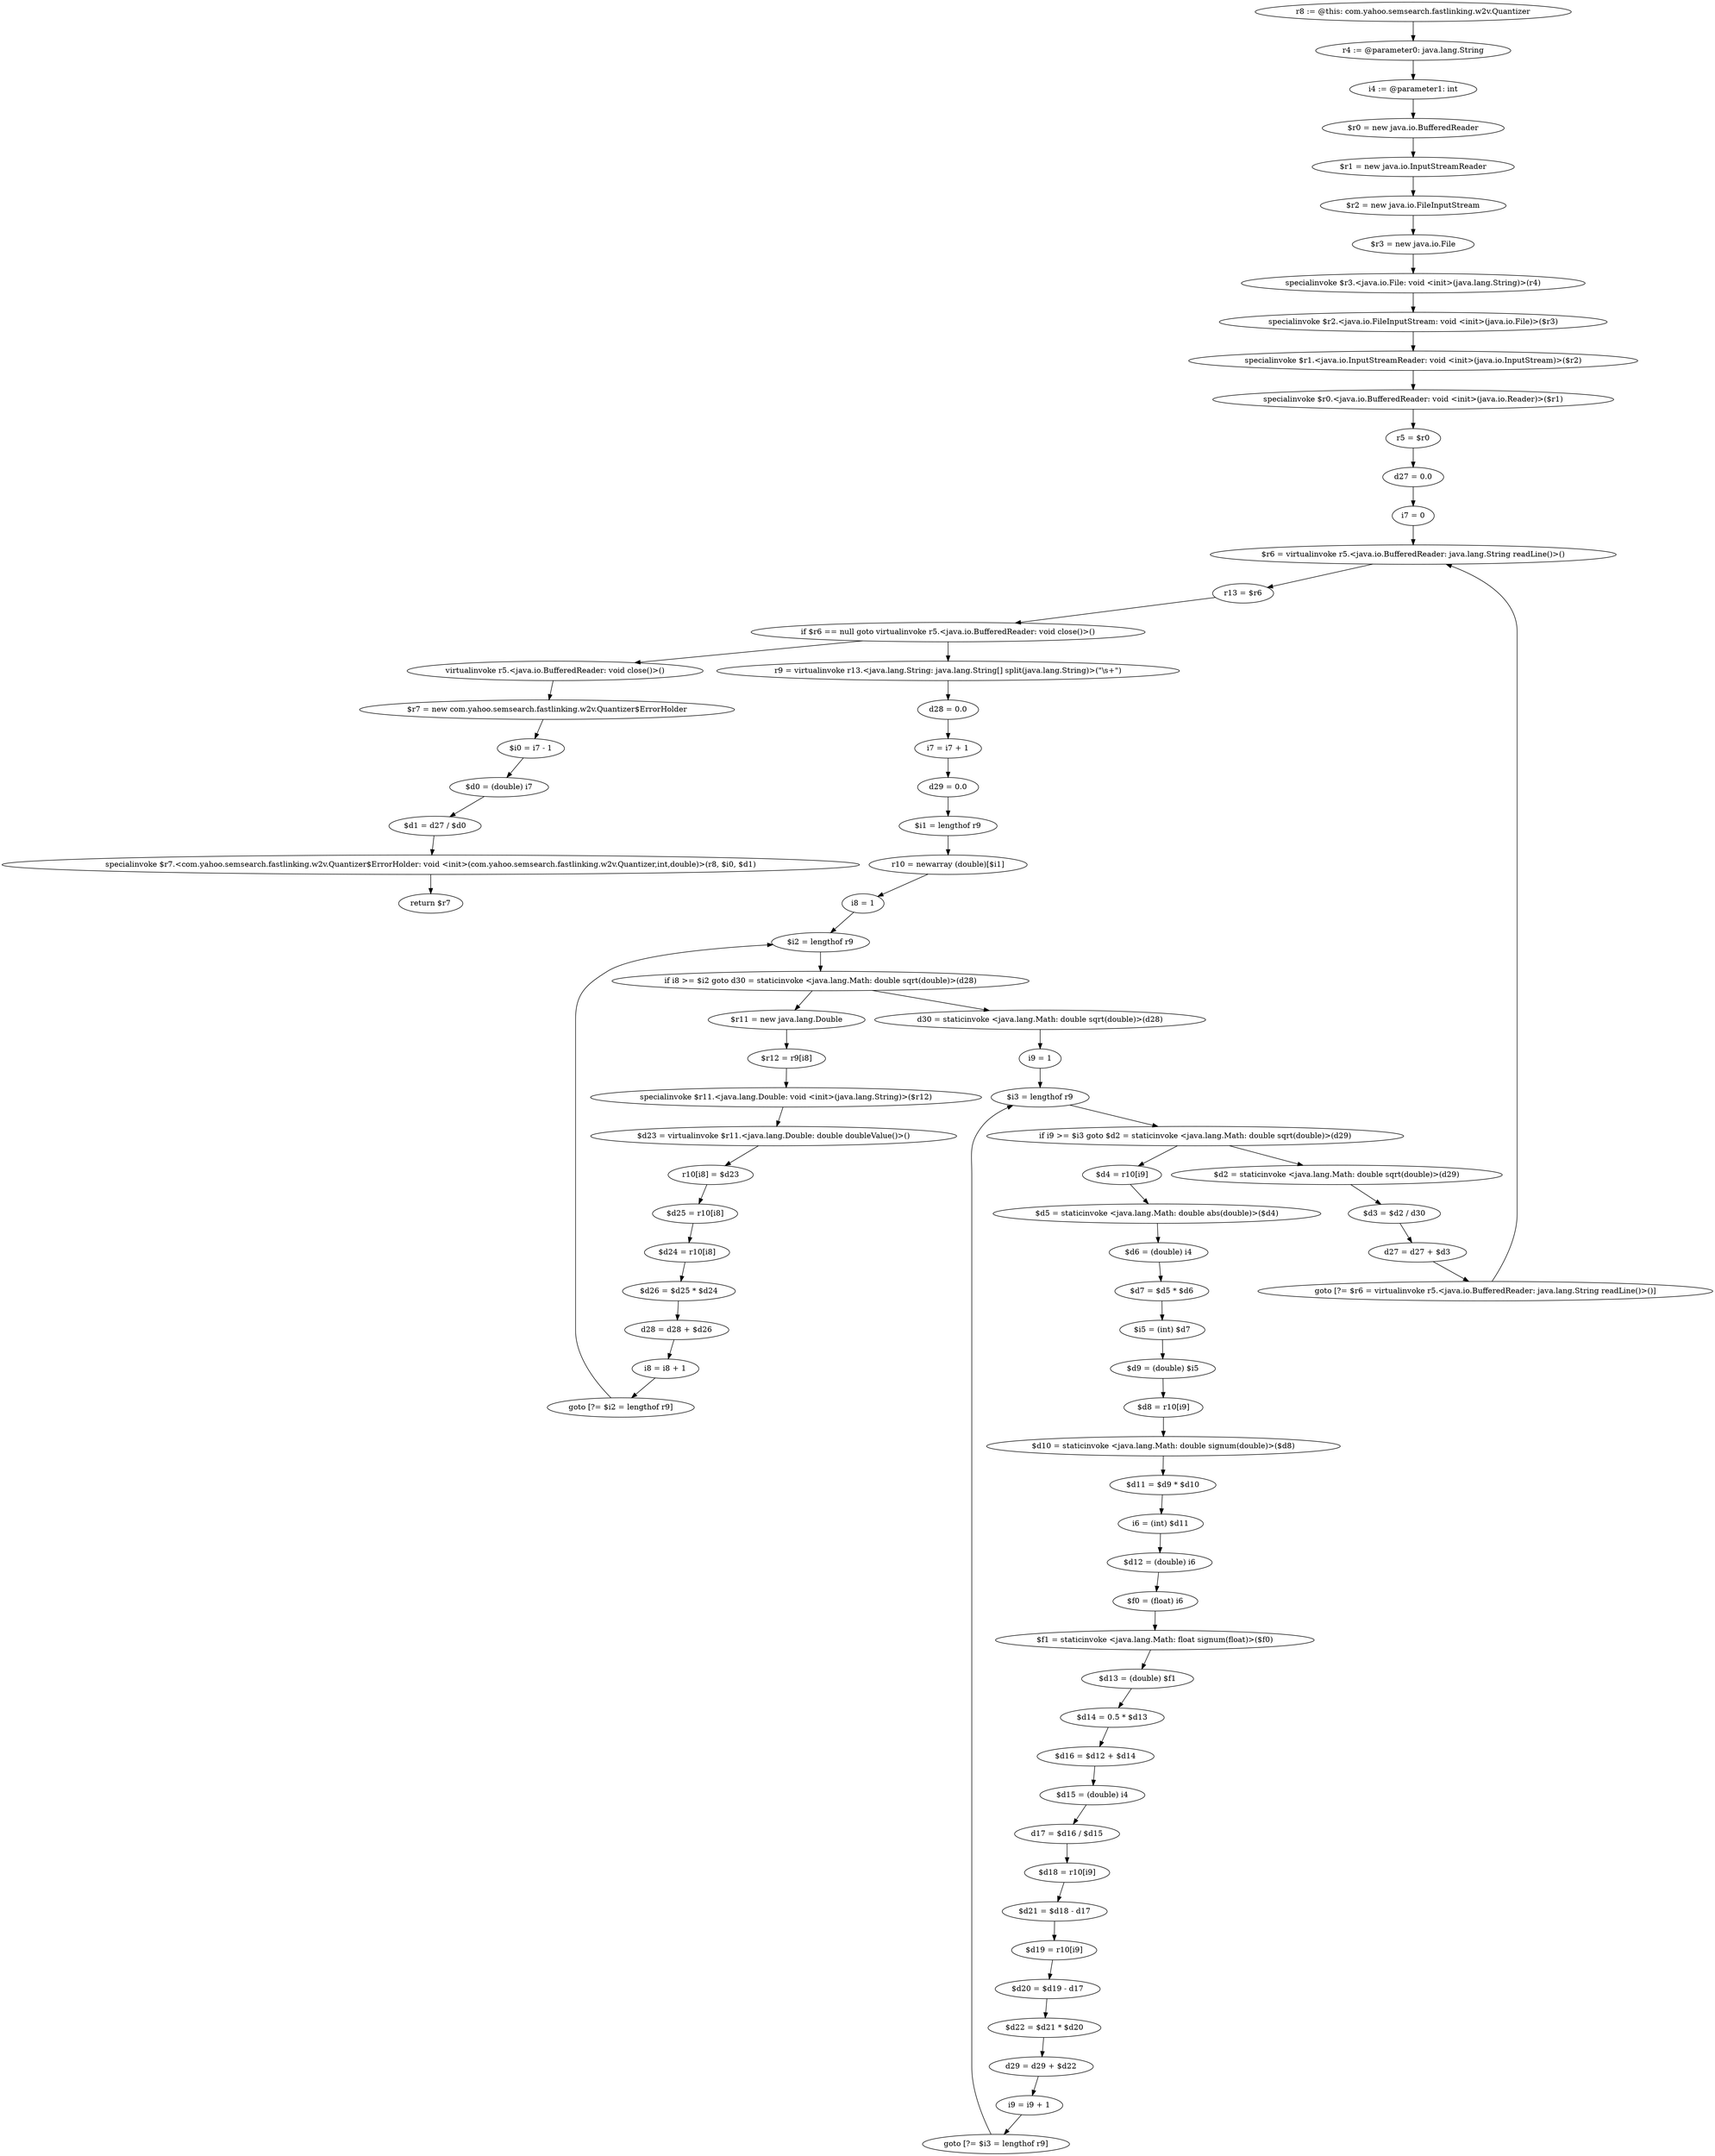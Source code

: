 digraph "unitGraph" {
    "r8 := @this: com.yahoo.semsearch.fastlinking.w2v.Quantizer"
    "r4 := @parameter0: java.lang.String"
    "i4 := @parameter1: int"
    "$r0 = new java.io.BufferedReader"
    "$r1 = new java.io.InputStreamReader"
    "$r2 = new java.io.FileInputStream"
    "$r3 = new java.io.File"
    "specialinvoke $r3.<java.io.File: void <init>(java.lang.String)>(r4)"
    "specialinvoke $r2.<java.io.FileInputStream: void <init>(java.io.File)>($r3)"
    "specialinvoke $r1.<java.io.InputStreamReader: void <init>(java.io.InputStream)>($r2)"
    "specialinvoke $r0.<java.io.BufferedReader: void <init>(java.io.Reader)>($r1)"
    "r5 = $r0"
    "d27 = 0.0"
    "i7 = 0"
    "$r6 = virtualinvoke r5.<java.io.BufferedReader: java.lang.String readLine()>()"
    "r13 = $r6"
    "if $r6 == null goto virtualinvoke r5.<java.io.BufferedReader: void close()>()"
    "r9 = virtualinvoke r13.<java.lang.String: java.lang.String[] split(java.lang.String)>(\"\\s+\")"
    "d28 = 0.0"
    "i7 = i7 + 1"
    "d29 = 0.0"
    "$i1 = lengthof r9"
    "r10 = newarray (double)[$i1]"
    "i8 = 1"
    "$i2 = lengthof r9"
    "if i8 >= $i2 goto d30 = staticinvoke <java.lang.Math: double sqrt(double)>(d28)"
    "$r11 = new java.lang.Double"
    "$r12 = r9[i8]"
    "specialinvoke $r11.<java.lang.Double: void <init>(java.lang.String)>($r12)"
    "$d23 = virtualinvoke $r11.<java.lang.Double: double doubleValue()>()"
    "r10[i8] = $d23"
    "$d25 = r10[i8]"
    "$d24 = r10[i8]"
    "$d26 = $d25 * $d24"
    "d28 = d28 + $d26"
    "i8 = i8 + 1"
    "goto [?= $i2 = lengthof r9]"
    "d30 = staticinvoke <java.lang.Math: double sqrt(double)>(d28)"
    "i9 = 1"
    "$i3 = lengthof r9"
    "if i9 >= $i3 goto $d2 = staticinvoke <java.lang.Math: double sqrt(double)>(d29)"
    "$d4 = r10[i9]"
    "$d5 = staticinvoke <java.lang.Math: double abs(double)>($d4)"
    "$d6 = (double) i4"
    "$d7 = $d5 * $d6"
    "$i5 = (int) $d7"
    "$d9 = (double) $i5"
    "$d8 = r10[i9]"
    "$d10 = staticinvoke <java.lang.Math: double signum(double)>($d8)"
    "$d11 = $d9 * $d10"
    "i6 = (int) $d11"
    "$d12 = (double) i6"
    "$f0 = (float) i6"
    "$f1 = staticinvoke <java.lang.Math: float signum(float)>($f0)"
    "$d13 = (double) $f1"
    "$d14 = 0.5 * $d13"
    "$d16 = $d12 + $d14"
    "$d15 = (double) i4"
    "d17 = $d16 / $d15"
    "$d18 = r10[i9]"
    "$d21 = $d18 - d17"
    "$d19 = r10[i9]"
    "$d20 = $d19 - d17"
    "$d22 = $d21 * $d20"
    "d29 = d29 + $d22"
    "i9 = i9 + 1"
    "goto [?= $i3 = lengthof r9]"
    "$d2 = staticinvoke <java.lang.Math: double sqrt(double)>(d29)"
    "$d3 = $d2 / d30"
    "d27 = d27 + $d3"
    "goto [?= $r6 = virtualinvoke r5.<java.io.BufferedReader: java.lang.String readLine()>()]"
    "virtualinvoke r5.<java.io.BufferedReader: void close()>()"
    "$r7 = new com.yahoo.semsearch.fastlinking.w2v.Quantizer$ErrorHolder"
    "$i0 = i7 - 1"
    "$d0 = (double) i7"
    "$d1 = d27 / $d0"
    "specialinvoke $r7.<com.yahoo.semsearch.fastlinking.w2v.Quantizer$ErrorHolder: void <init>(com.yahoo.semsearch.fastlinking.w2v.Quantizer,int,double)>(r8, $i0, $d1)"
    "return $r7"
    "r8 := @this: com.yahoo.semsearch.fastlinking.w2v.Quantizer"->"r4 := @parameter0: java.lang.String";
    "r4 := @parameter0: java.lang.String"->"i4 := @parameter1: int";
    "i4 := @parameter1: int"->"$r0 = new java.io.BufferedReader";
    "$r0 = new java.io.BufferedReader"->"$r1 = new java.io.InputStreamReader";
    "$r1 = new java.io.InputStreamReader"->"$r2 = new java.io.FileInputStream";
    "$r2 = new java.io.FileInputStream"->"$r3 = new java.io.File";
    "$r3 = new java.io.File"->"specialinvoke $r3.<java.io.File: void <init>(java.lang.String)>(r4)";
    "specialinvoke $r3.<java.io.File: void <init>(java.lang.String)>(r4)"->"specialinvoke $r2.<java.io.FileInputStream: void <init>(java.io.File)>($r3)";
    "specialinvoke $r2.<java.io.FileInputStream: void <init>(java.io.File)>($r3)"->"specialinvoke $r1.<java.io.InputStreamReader: void <init>(java.io.InputStream)>($r2)";
    "specialinvoke $r1.<java.io.InputStreamReader: void <init>(java.io.InputStream)>($r2)"->"specialinvoke $r0.<java.io.BufferedReader: void <init>(java.io.Reader)>($r1)";
    "specialinvoke $r0.<java.io.BufferedReader: void <init>(java.io.Reader)>($r1)"->"r5 = $r0";
    "r5 = $r0"->"d27 = 0.0";
    "d27 = 0.0"->"i7 = 0";
    "i7 = 0"->"$r6 = virtualinvoke r5.<java.io.BufferedReader: java.lang.String readLine()>()";
    "$r6 = virtualinvoke r5.<java.io.BufferedReader: java.lang.String readLine()>()"->"r13 = $r6";
    "r13 = $r6"->"if $r6 == null goto virtualinvoke r5.<java.io.BufferedReader: void close()>()";
    "if $r6 == null goto virtualinvoke r5.<java.io.BufferedReader: void close()>()"->"r9 = virtualinvoke r13.<java.lang.String: java.lang.String[] split(java.lang.String)>(\"\\s+\")";
    "if $r6 == null goto virtualinvoke r5.<java.io.BufferedReader: void close()>()"->"virtualinvoke r5.<java.io.BufferedReader: void close()>()";
    "r9 = virtualinvoke r13.<java.lang.String: java.lang.String[] split(java.lang.String)>(\"\\s+\")"->"d28 = 0.0";
    "d28 = 0.0"->"i7 = i7 + 1";
    "i7 = i7 + 1"->"d29 = 0.0";
    "d29 = 0.0"->"$i1 = lengthof r9";
    "$i1 = lengthof r9"->"r10 = newarray (double)[$i1]";
    "r10 = newarray (double)[$i1]"->"i8 = 1";
    "i8 = 1"->"$i2 = lengthof r9";
    "$i2 = lengthof r9"->"if i8 >= $i2 goto d30 = staticinvoke <java.lang.Math: double sqrt(double)>(d28)";
    "if i8 >= $i2 goto d30 = staticinvoke <java.lang.Math: double sqrt(double)>(d28)"->"$r11 = new java.lang.Double";
    "if i8 >= $i2 goto d30 = staticinvoke <java.lang.Math: double sqrt(double)>(d28)"->"d30 = staticinvoke <java.lang.Math: double sqrt(double)>(d28)";
    "$r11 = new java.lang.Double"->"$r12 = r9[i8]";
    "$r12 = r9[i8]"->"specialinvoke $r11.<java.lang.Double: void <init>(java.lang.String)>($r12)";
    "specialinvoke $r11.<java.lang.Double: void <init>(java.lang.String)>($r12)"->"$d23 = virtualinvoke $r11.<java.lang.Double: double doubleValue()>()";
    "$d23 = virtualinvoke $r11.<java.lang.Double: double doubleValue()>()"->"r10[i8] = $d23";
    "r10[i8] = $d23"->"$d25 = r10[i8]";
    "$d25 = r10[i8]"->"$d24 = r10[i8]";
    "$d24 = r10[i8]"->"$d26 = $d25 * $d24";
    "$d26 = $d25 * $d24"->"d28 = d28 + $d26";
    "d28 = d28 + $d26"->"i8 = i8 + 1";
    "i8 = i8 + 1"->"goto [?= $i2 = lengthof r9]";
    "goto [?= $i2 = lengthof r9]"->"$i2 = lengthof r9";
    "d30 = staticinvoke <java.lang.Math: double sqrt(double)>(d28)"->"i9 = 1";
    "i9 = 1"->"$i3 = lengthof r9";
    "$i3 = lengthof r9"->"if i9 >= $i3 goto $d2 = staticinvoke <java.lang.Math: double sqrt(double)>(d29)";
    "if i9 >= $i3 goto $d2 = staticinvoke <java.lang.Math: double sqrt(double)>(d29)"->"$d4 = r10[i9]";
    "if i9 >= $i3 goto $d2 = staticinvoke <java.lang.Math: double sqrt(double)>(d29)"->"$d2 = staticinvoke <java.lang.Math: double sqrt(double)>(d29)";
    "$d4 = r10[i9]"->"$d5 = staticinvoke <java.lang.Math: double abs(double)>($d4)";
    "$d5 = staticinvoke <java.lang.Math: double abs(double)>($d4)"->"$d6 = (double) i4";
    "$d6 = (double) i4"->"$d7 = $d5 * $d6";
    "$d7 = $d5 * $d6"->"$i5 = (int) $d7";
    "$i5 = (int) $d7"->"$d9 = (double) $i5";
    "$d9 = (double) $i5"->"$d8 = r10[i9]";
    "$d8 = r10[i9]"->"$d10 = staticinvoke <java.lang.Math: double signum(double)>($d8)";
    "$d10 = staticinvoke <java.lang.Math: double signum(double)>($d8)"->"$d11 = $d9 * $d10";
    "$d11 = $d9 * $d10"->"i6 = (int) $d11";
    "i6 = (int) $d11"->"$d12 = (double) i6";
    "$d12 = (double) i6"->"$f0 = (float) i6";
    "$f0 = (float) i6"->"$f1 = staticinvoke <java.lang.Math: float signum(float)>($f0)";
    "$f1 = staticinvoke <java.lang.Math: float signum(float)>($f0)"->"$d13 = (double) $f1";
    "$d13 = (double) $f1"->"$d14 = 0.5 * $d13";
    "$d14 = 0.5 * $d13"->"$d16 = $d12 + $d14";
    "$d16 = $d12 + $d14"->"$d15 = (double) i4";
    "$d15 = (double) i4"->"d17 = $d16 / $d15";
    "d17 = $d16 / $d15"->"$d18 = r10[i9]";
    "$d18 = r10[i9]"->"$d21 = $d18 - d17";
    "$d21 = $d18 - d17"->"$d19 = r10[i9]";
    "$d19 = r10[i9]"->"$d20 = $d19 - d17";
    "$d20 = $d19 - d17"->"$d22 = $d21 * $d20";
    "$d22 = $d21 * $d20"->"d29 = d29 + $d22";
    "d29 = d29 + $d22"->"i9 = i9 + 1";
    "i9 = i9 + 1"->"goto [?= $i3 = lengthof r9]";
    "goto [?= $i3 = lengthof r9]"->"$i3 = lengthof r9";
    "$d2 = staticinvoke <java.lang.Math: double sqrt(double)>(d29)"->"$d3 = $d2 / d30";
    "$d3 = $d2 / d30"->"d27 = d27 + $d3";
    "d27 = d27 + $d3"->"goto [?= $r6 = virtualinvoke r5.<java.io.BufferedReader: java.lang.String readLine()>()]";
    "goto [?= $r6 = virtualinvoke r5.<java.io.BufferedReader: java.lang.String readLine()>()]"->"$r6 = virtualinvoke r5.<java.io.BufferedReader: java.lang.String readLine()>()";
    "virtualinvoke r5.<java.io.BufferedReader: void close()>()"->"$r7 = new com.yahoo.semsearch.fastlinking.w2v.Quantizer$ErrorHolder";
    "$r7 = new com.yahoo.semsearch.fastlinking.w2v.Quantizer$ErrorHolder"->"$i0 = i7 - 1";
    "$i0 = i7 - 1"->"$d0 = (double) i7";
    "$d0 = (double) i7"->"$d1 = d27 / $d0";
    "$d1 = d27 / $d0"->"specialinvoke $r7.<com.yahoo.semsearch.fastlinking.w2v.Quantizer$ErrorHolder: void <init>(com.yahoo.semsearch.fastlinking.w2v.Quantizer,int,double)>(r8, $i0, $d1)";
    "specialinvoke $r7.<com.yahoo.semsearch.fastlinking.w2v.Quantizer$ErrorHolder: void <init>(com.yahoo.semsearch.fastlinking.w2v.Quantizer,int,double)>(r8, $i0, $d1)"->"return $r7";
}
